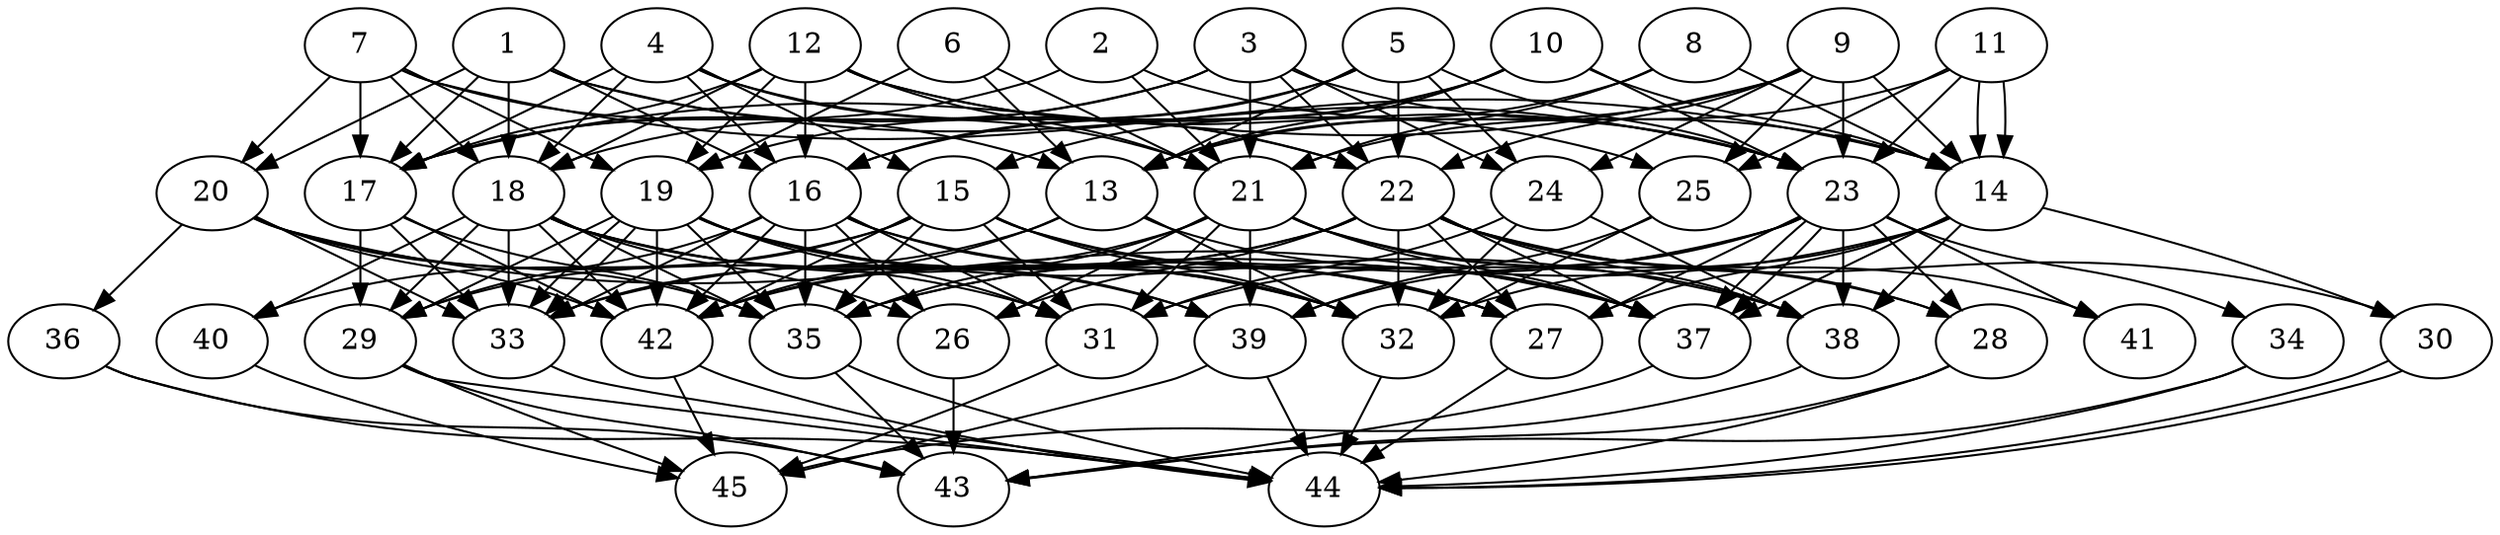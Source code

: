 // DAG automatically generated by daggen at Thu Oct  3 14:07:23 2019
// ./daggen --dot -n 45 --ccr 0.5 --fat 0.7 --regular 0.7 --density 0.7 --mindata 5242880 --maxdata 52428800 
digraph G {
  1 [size="71770112", alpha="0.14", expect_size="35885056"] 
  1 -> 16 [size ="35885056"]
  1 -> 17 [size ="35885056"]
  1 -> 18 [size ="35885056"]
  1 -> 20 [size ="35885056"]
  1 -> 22 [size ="35885056"]
  1 -> 23 [size ="35885056"]
  2 [size="39444480", alpha="0.17", expect_size="19722240"] 
  2 -> 17 [size ="19722240"]
  2 -> 21 [size ="19722240"]
  2 -> 23 [size ="19722240"]
  3 [size="31979520", alpha="0.20", expect_size="15989760"] 
  3 -> 14 [size ="15989760"]
  3 -> 17 [size ="15989760"]
  3 -> 18 [size ="15989760"]
  3 -> 21 [size ="15989760"]
  3 -> 22 [size ="15989760"]
  3 -> 24 [size ="15989760"]
  4 [size="68587520", alpha="0.18", expect_size="34293760"] 
  4 -> 15 [size ="34293760"]
  4 -> 16 [size ="34293760"]
  4 -> 17 [size ="34293760"]
  4 -> 18 [size ="34293760"]
  4 -> 21 [size ="34293760"]
  4 -> 22 [size ="34293760"]
  5 [size="83306496", alpha="0.08", expect_size="41653248"] 
  5 -> 13 [size ="41653248"]
  5 -> 16 [size ="41653248"]
  5 -> 19 [size ="41653248"]
  5 -> 22 [size ="41653248"]
  5 -> 23 [size ="41653248"]
  5 -> 24 [size ="41653248"]
  6 [size="61448192", alpha="0.15", expect_size="30724096"] 
  6 -> 13 [size ="30724096"]
  6 -> 19 [size ="30724096"]
  6 -> 21 [size ="30724096"]
  7 [size="63125504", alpha="0.07", expect_size="31562752"] 
  7 -> 13 [size ="31562752"]
  7 -> 14 [size ="31562752"]
  7 -> 17 [size ="31562752"]
  7 -> 18 [size ="31562752"]
  7 -> 19 [size ="31562752"]
  7 -> 20 [size ="31562752"]
  8 [size="83847168", alpha="0.00", expect_size="41923584"] 
  8 -> 13 [size ="41923584"]
  8 -> 14 [size ="41923584"]
  8 -> 21 [size ="41923584"]
  9 [size="42690560", alpha="0.20", expect_size="21345280"] 
  9 -> 13 [size ="21345280"]
  9 -> 14 [size ="21345280"]
  9 -> 17 [size ="21345280"]
  9 -> 22 [size ="21345280"]
  9 -> 23 [size ="21345280"]
  9 -> 24 [size ="21345280"]
  9 -> 25 [size ="21345280"]
  10 [size="73089024", alpha="0.18", expect_size="36544512"] 
  10 -> 13 [size ="36544512"]
  10 -> 14 [size ="36544512"]
  10 -> 15 [size ="36544512"]
  10 -> 16 [size ="36544512"]
  10 -> 23 [size ="36544512"]
  11 [size="57829376", alpha="0.03", expect_size="28914688"] 
  11 -> 14 [size ="28914688"]
  11 -> 14 [size ="28914688"]
  11 -> 21 [size ="28914688"]
  11 -> 23 [size ="28914688"]
  11 -> 25 [size ="28914688"]
  12 [size="31145984", alpha="0.04", expect_size="15572992"] 
  12 -> 16 [size ="15572992"]
  12 -> 17 [size ="15572992"]
  12 -> 18 [size ="15572992"]
  12 -> 19 [size ="15572992"]
  12 -> 21 [size ="15572992"]
  12 -> 23 [size ="15572992"]
  12 -> 25 [size ="15572992"]
  13 [size="18970624", alpha="0.05", expect_size="9485312"] 
  13 -> 32 [size ="9485312"]
  13 -> 33 [size ="9485312"]
  13 -> 37 [size ="9485312"]
  13 -> 42 [size ="9485312"]
  14 [size="18806784", alpha="0.14", expect_size="9403392"] 
  14 -> 27 [size ="9403392"]
  14 -> 30 [size ="9403392"]
  14 -> 32 [size ="9403392"]
  14 -> 35 [size ="9403392"]
  14 -> 37 [size ="9403392"]
  14 -> 38 [size ="9403392"]
  15 [size="11225088", alpha="0.16", expect_size="5612544"] 
  15 -> 27 [size ="5612544"]
  15 -> 29 [size ="5612544"]
  15 -> 31 [size ="5612544"]
  15 -> 32 [size ="5612544"]
  15 -> 35 [size ="5612544"]
  15 -> 37 [size ="5612544"]
  15 -> 40 [size ="5612544"]
  15 -> 42 [size ="5612544"]
  16 [size="50548736", alpha="0.02", expect_size="25274368"] 
  16 -> 26 [size ="25274368"]
  16 -> 27 [size ="25274368"]
  16 -> 29 [size ="25274368"]
  16 -> 31 [size ="25274368"]
  16 -> 32 [size ="25274368"]
  16 -> 33 [size ="25274368"]
  16 -> 35 [size ="25274368"]
  16 -> 42 [size ="25274368"]
  17 [size="28669952", alpha="0.00", expect_size="14334976"] 
  17 -> 29 [size ="14334976"]
  17 -> 33 [size ="14334976"]
  17 -> 35 [size ="14334976"]
  17 -> 42 [size ="14334976"]
  18 [size="60817408", alpha="0.14", expect_size="30408704"] 
  18 -> 26 [size ="30408704"]
  18 -> 27 [size ="30408704"]
  18 -> 29 [size ="30408704"]
  18 -> 32 [size ="30408704"]
  18 -> 33 [size ="30408704"]
  18 -> 35 [size ="30408704"]
  18 -> 39 [size ="30408704"]
  18 -> 40 [size ="30408704"]
  18 -> 42 [size ="30408704"]
  19 [size="61702144", alpha="0.16", expect_size="30851072"] 
  19 -> 29 [size ="30851072"]
  19 -> 31 [size ="30851072"]
  19 -> 32 [size ="30851072"]
  19 -> 33 [size ="30851072"]
  19 -> 33 [size ="30851072"]
  19 -> 35 [size ="30851072"]
  19 -> 38 [size ="30851072"]
  19 -> 39 [size ="30851072"]
  19 -> 42 [size ="30851072"]
  20 [size="60579840", alpha="0.08", expect_size="30289920"] 
  20 -> 31 [size ="30289920"]
  20 -> 33 [size ="30289920"]
  20 -> 35 [size ="30289920"]
  20 -> 36 [size ="30289920"]
  20 -> 37 [size ="30289920"]
  20 -> 42 [size ="30289920"]
  21 [size="52391936", alpha="0.12", expect_size="26195968"] 
  21 -> 26 [size ="26195968"]
  21 -> 28 [size ="26195968"]
  21 -> 31 [size ="26195968"]
  21 -> 35 [size ="26195968"]
  21 -> 37 [size ="26195968"]
  21 -> 38 [size ="26195968"]
  21 -> 39 [size ="26195968"]
  21 -> 42 [size ="26195968"]
  22 [size="65169408", alpha="0.02", expect_size="32584704"] 
  22 -> 26 [size ="32584704"]
  22 -> 27 [size ="32584704"]
  22 -> 28 [size ="32584704"]
  22 -> 30 [size ="32584704"]
  22 -> 32 [size ="32584704"]
  22 -> 33 [size ="32584704"]
  22 -> 37 [size ="32584704"]
  22 -> 38 [size ="32584704"]
  22 -> 41 [size ="32584704"]
  22 -> 42 [size ="32584704"]
  23 [size="82272256", alpha="0.17", expect_size="41136128"] 
  23 -> 27 [size ="41136128"]
  23 -> 28 [size ="41136128"]
  23 -> 31 [size ="41136128"]
  23 -> 34 [size ="41136128"]
  23 -> 35 [size ="41136128"]
  23 -> 37 [size ="41136128"]
  23 -> 37 [size ="41136128"]
  23 -> 38 [size ="41136128"]
  23 -> 39 [size ="41136128"]
  23 -> 41 [size ="41136128"]
  24 [size="11479040", alpha="0.05", expect_size="5739520"] 
  24 -> 31 [size ="5739520"]
  24 -> 32 [size ="5739520"]
  24 -> 38 [size ="5739520"]
  25 [size="78051328", alpha="0.07", expect_size="39025664"] 
  25 -> 32 [size ="39025664"]
  25 -> 39 [size ="39025664"]
  26 [size="57806848", alpha="0.01", expect_size="28903424"] 
  26 -> 43 [size ="28903424"]
  27 [size="67420160", alpha="0.05", expect_size="33710080"] 
  27 -> 44 [size ="33710080"]
  28 [size="67463168", alpha="0.06", expect_size="33731584"] 
  28 -> 43 [size ="33731584"]
  28 -> 44 [size ="33731584"]
  29 [size="37976064", alpha="0.13", expect_size="18988032"] 
  29 -> 43 [size ="18988032"]
  29 -> 44 [size ="18988032"]
  29 -> 45 [size ="18988032"]
  30 [size="21368832", alpha="0.13", expect_size="10684416"] 
  30 -> 44 [size ="10684416"]
  30 -> 44 [size ="10684416"]
  31 [size="57905152", alpha="0.03", expect_size="28952576"] 
  31 -> 45 [size ="28952576"]
  32 [size="20129792", alpha="0.18", expect_size="10064896"] 
  32 -> 44 [size ="10064896"]
  33 [size="31373312", alpha="0.14", expect_size="15686656"] 
  33 -> 44 [size ="15686656"]
  34 [size="18759680", alpha="0.13", expect_size="9379840"] 
  34 -> 43 [size ="9379840"]
  34 -> 44 [size ="9379840"]
  35 [size="40388608", alpha="0.11", expect_size="20194304"] 
  35 -> 43 [size ="20194304"]
  35 -> 44 [size ="20194304"]
  36 [size="74711040", alpha="0.18", expect_size="37355520"] 
  36 -> 43 [size ="37355520"]
  36 -> 44 [size ="37355520"]
  37 [size="78321664", alpha="0.09", expect_size="39160832"] 
  37 -> 43 [size ="39160832"]
  38 [size="103856128", alpha="0.10", expect_size="51928064"] 
  38 -> 45 [size ="51928064"]
  39 [size="35938304", alpha="0.02", expect_size="17969152"] 
  39 -> 44 [size ="17969152"]
  39 -> 45 [size ="17969152"]
  40 [size="95514624", alpha="0.05", expect_size="47757312"] 
  40 -> 45 [size ="47757312"]
  41 [size="62072832", alpha="0.17", expect_size="31036416"] 
  42 [size="77332480", alpha="0.01", expect_size="38666240"] 
  42 -> 44 [size ="38666240"]
  42 -> 45 [size ="38666240"]
  43 [size="67579904", alpha="0.19", expect_size="33789952"] 
  44 [size="41302016", alpha="0.18", expect_size="20651008"] 
  45 [size="101193728", alpha="0.11", expect_size="50596864"] 
}
